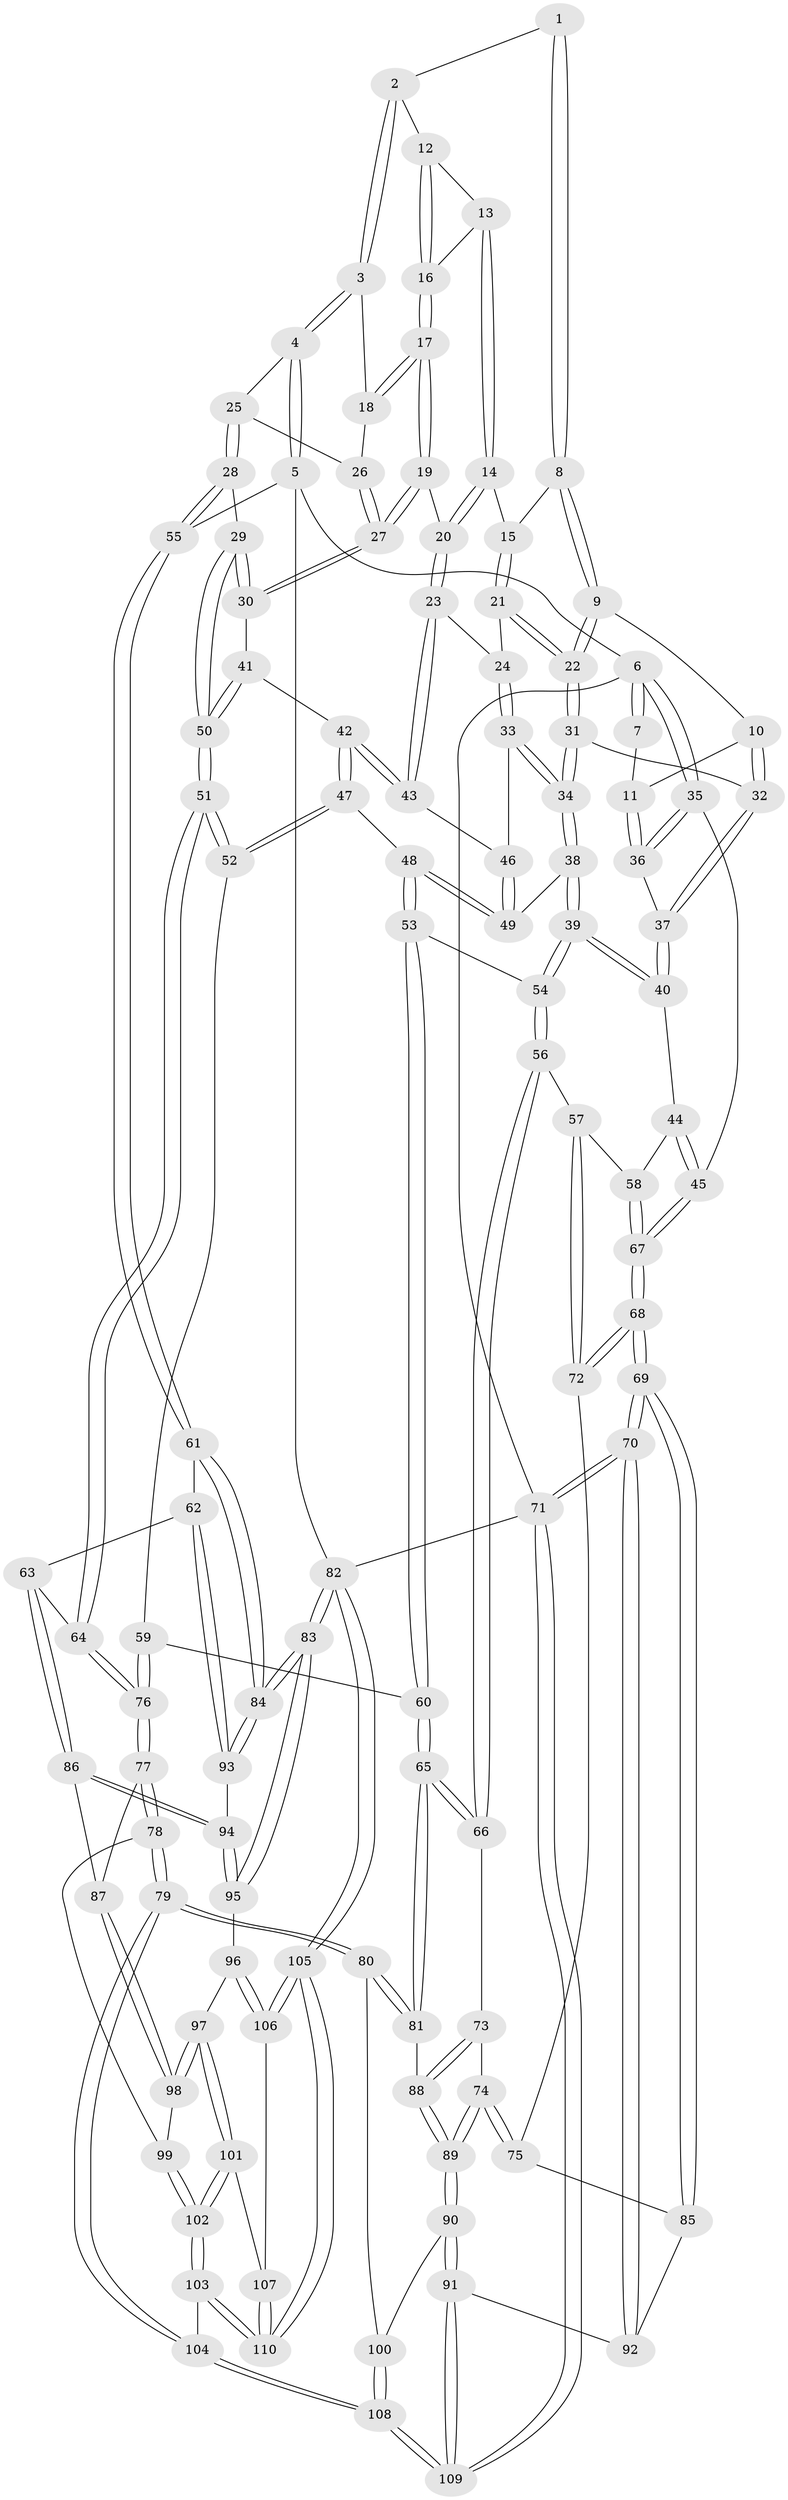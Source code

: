 // coarse degree distribution, {3: 0.20454545454545456, 2: 0.06818181818181818, 6: 0.09090909090909091, 4: 0.18181818181818182, 5: 0.4090909090909091, 8: 0.022727272727272728, 7: 0.022727272727272728}
// Generated by graph-tools (version 1.1) at 2025/05/03/04/25 22:05:03]
// undirected, 110 vertices, 272 edges
graph export_dot {
graph [start="1"]
  node [color=gray90,style=filled];
  1 [pos="+0.278807112663109+0"];
  2 [pos="+0.4436084315320575+0"];
  3 [pos="+0.8966442968892651+0"];
  4 [pos="+1+0"];
  5 [pos="+1+0"];
  6 [pos="+0+0"];
  7 [pos="+0.19571929788262762+0"];
  8 [pos="+0.2862715316379457+0"];
  9 [pos="+0.2502280560550212+0.12860245710544865"];
  10 [pos="+0.11304415993675432+0.12810445005699914"];
  11 [pos="+0.08608201870228238+0.1265205304286459"];
  12 [pos="+0.4531957527990379+0"];
  13 [pos="+0.4091824088597323+0.08509477451261041"];
  14 [pos="+0.3932686273523405+0.11570330668094926"];
  15 [pos="+0.37489328608622535+0.12045312116670423"];
  16 [pos="+0.5152726690437822+0.09720111857305543"];
  17 [pos="+0.5551076377550714+0.1650692371285175"];
  18 [pos="+0.7543757451611008+0"];
  19 [pos="+0.5447075255901834+0.19596316176132816"];
  20 [pos="+0.5364242719604875+0.20342374348157957"];
  21 [pos="+0.3220964672021118+0.17008212270420872"];
  22 [pos="+0.2996112203090963+0.17986934238619304"];
  23 [pos="+0.514692674784005+0.2457888967498301"];
  24 [pos="+0.39985447273822694+0.20737115595927078"];
  25 [pos="+0.7900521610752277+0.18732631016384832"];
  26 [pos="+0.7353822291322764+0.15730622378708004"];
  27 [pos="+0.7190870281959985+0.2561449065345828"];
  28 [pos="+0.8863000953824424+0.36501249146337394"];
  29 [pos="+0.8498135542137181+0.36939991446795295"];
  30 [pos="+0.7531115489557461+0.3056858610014946"];
  31 [pos="+0.29103052696713944+0.2241211679351276"];
  32 [pos="+0.24044890640872343+0.23150828197200635"];
  33 [pos="+0.321824510364828+0.32237879253572155"];
  34 [pos="+0.31923745097188516+0.3225684217678208"];
  35 [pos="+0+0.20432905283534958"];
  36 [pos="+0.05223390236657081+0.1574336157306182"];
  37 [pos="+0.13036075894852805+0.2622059717847155"];
  38 [pos="+0.2737597678728159+0.38408464360094774"];
  39 [pos="+0.241013633756649+0.4136889311387448"];
  40 [pos="+0.15736476704314672+0.38710765932902047"];
  41 [pos="+0.6086400158665045+0.3510305609977041"];
  42 [pos="+0.5199628940516994+0.3299540990991853"];
  43 [pos="+0.5025209960061081+0.293852016643449"];
  44 [pos="+0.12949185722934334+0.398988941498116"];
  45 [pos="+0+0.30629457508297725"];
  46 [pos="+0.3845956199171627+0.31984563119385406"];
  47 [pos="+0.5110645634170908+0.44676170616034644"];
  48 [pos="+0.4561675227310547+0.4744457548875364"];
  49 [pos="+0.419886334964986+0.44233655259152793"];
  50 [pos="+0.697363832257475+0.5172707212865093"];
  51 [pos="+0.6735998468137503+0.5537327269013504"];
  52 [pos="+0.6302955194661025+0.5413565118315096"];
  53 [pos="+0.423256005424344+0.5162737641264151"];
  54 [pos="+0.259546316709206+0.4833100519849178"];
  55 [pos="+1+0.34242028940661573"];
  56 [pos="+0.24099546975823588+0.5693176333438145"];
  57 [pos="+0.07517169919981641+0.5664373622914295"];
  58 [pos="+0.05228274369932149+0.5363638770484761"];
  59 [pos="+0.47028948322100367+0.6157625666167579"];
  60 [pos="+0.42985137291659875+0.600139183693523"];
  61 [pos="+1+0.557560481274047"];
  62 [pos="+0.9428645695573803+0.6650456706421464"];
  63 [pos="+0.6914870652676828+0.6014150964354702"];
  64 [pos="+0.679154663948448+0.5737959919401784"];
  65 [pos="+0.3507608199652246+0.6566108479555043"];
  66 [pos="+0.25282772017043226+0.6087394511626784"];
  67 [pos="+0+0.5003537062652257"];
  68 [pos="+0+0.6476785000847722"];
  69 [pos="+0+0.7735821273236224"];
  70 [pos="+0+0.9881414199621702"];
  71 [pos="+0+1"];
  72 [pos="+0.07148401275176597+0.6588719262115468"];
  73 [pos="+0.21011849005108918+0.6679571244119932"];
  74 [pos="+0.16601912312114275+0.6887218670457105"];
  75 [pos="+0.07438030439162364+0.6642623546514871"];
  76 [pos="+0.5060519865869011+0.689351538401954"];
  77 [pos="+0.5127596842507215+0.7824154227223358"];
  78 [pos="+0.4743922698261171+0.8302410851574697"];
  79 [pos="+0.42258782827762004+0.8561118941431108"];
  80 [pos="+0.3970844635841389+0.845578983783003"];
  81 [pos="+0.38320265486744204+0.8176633660159099"];
  82 [pos="+1+1"];
  83 [pos="+1+1"];
  84 [pos="+1+1"];
  85 [pos="+0.06393441252572916+0.6946477087070521"];
  86 [pos="+0.6774238384596604+0.7113719969772085"];
  87 [pos="+0.6596616968734175+0.727930510342003"];
  88 [pos="+0.24233149382188773+0.7452080399922537"];
  89 [pos="+0.1327493382678923+0.8647223863017555"];
  90 [pos="+0.13241337185046356+0.8655382834122041"];
  91 [pos="+0.12859860977992688+0.8670868084264263"];
  92 [pos="+0.03786215829858149+0.859767744487512"];
  93 [pos="+0.8589979823257535+0.8090382545754791"];
  94 [pos="+0.8344478874947483+0.8295536152776533"];
  95 [pos="+0.8291870275615923+0.848858212880064"];
  96 [pos="+0.8254893219262492+0.8539283949485035"];
  97 [pos="+0.7338418848729026+0.9000371092797107"];
  98 [pos="+0.6652308840309344+0.8810865624184303"];
  99 [pos="+0.6253168066614737+0.8967117593895915"];
  100 [pos="+0.278576304335+0.8900504445892399"];
  101 [pos="+0.7298740856508976+0.9221057786104965"];
  102 [pos="+0.5975377308994569+1"];
  103 [pos="+0.5903608132987327+1"];
  104 [pos="+0.4973208259095628+1"];
  105 [pos="+1+1"];
  106 [pos="+0.8309630334870717+0.9299532987611504"];
  107 [pos="+0.7822897415491514+1"];
  108 [pos="+0.21374455473922702+1"];
  109 [pos="+0.2039254957691444+1"];
  110 [pos="+0.7344192386256637+1"];
  1 -- 2;
  1 -- 8;
  1 -- 8;
  2 -- 3;
  2 -- 3;
  2 -- 12;
  3 -- 4;
  3 -- 4;
  3 -- 18;
  4 -- 5;
  4 -- 5;
  4 -- 25;
  5 -- 6;
  5 -- 55;
  5 -- 82;
  6 -- 7;
  6 -- 7;
  6 -- 35;
  6 -- 35;
  6 -- 71;
  7 -- 11;
  8 -- 9;
  8 -- 9;
  8 -- 15;
  9 -- 10;
  9 -- 22;
  9 -- 22;
  10 -- 11;
  10 -- 32;
  10 -- 32;
  11 -- 36;
  11 -- 36;
  12 -- 13;
  12 -- 16;
  12 -- 16;
  13 -- 14;
  13 -- 14;
  13 -- 16;
  14 -- 15;
  14 -- 20;
  14 -- 20;
  15 -- 21;
  15 -- 21;
  16 -- 17;
  16 -- 17;
  17 -- 18;
  17 -- 18;
  17 -- 19;
  17 -- 19;
  18 -- 26;
  19 -- 20;
  19 -- 27;
  19 -- 27;
  20 -- 23;
  20 -- 23;
  21 -- 22;
  21 -- 22;
  21 -- 24;
  22 -- 31;
  22 -- 31;
  23 -- 24;
  23 -- 43;
  23 -- 43;
  24 -- 33;
  24 -- 33;
  25 -- 26;
  25 -- 28;
  25 -- 28;
  26 -- 27;
  26 -- 27;
  27 -- 30;
  27 -- 30;
  28 -- 29;
  28 -- 55;
  28 -- 55;
  29 -- 30;
  29 -- 30;
  29 -- 50;
  29 -- 50;
  30 -- 41;
  31 -- 32;
  31 -- 34;
  31 -- 34;
  32 -- 37;
  32 -- 37;
  33 -- 34;
  33 -- 34;
  33 -- 46;
  34 -- 38;
  34 -- 38;
  35 -- 36;
  35 -- 36;
  35 -- 45;
  36 -- 37;
  37 -- 40;
  37 -- 40;
  38 -- 39;
  38 -- 39;
  38 -- 49;
  39 -- 40;
  39 -- 40;
  39 -- 54;
  39 -- 54;
  40 -- 44;
  41 -- 42;
  41 -- 50;
  41 -- 50;
  42 -- 43;
  42 -- 43;
  42 -- 47;
  42 -- 47;
  43 -- 46;
  44 -- 45;
  44 -- 45;
  44 -- 58;
  45 -- 67;
  45 -- 67;
  46 -- 49;
  46 -- 49;
  47 -- 48;
  47 -- 52;
  47 -- 52;
  48 -- 49;
  48 -- 49;
  48 -- 53;
  48 -- 53;
  50 -- 51;
  50 -- 51;
  51 -- 52;
  51 -- 52;
  51 -- 64;
  51 -- 64;
  52 -- 59;
  53 -- 54;
  53 -- 60;
  53 -- 60;
  54 -- 56;
  54 -- 56;
  55 -- 61;
  55 -- 61;
  56 -- 57;
  56 -- 66;
  56 -- 66;
  57 -- 58;
  57 -- 72;
  57 -- 72;
  58 -- 67;
  58 -- 67;
  59 -- 60;
  59 -- 76;
  59 -- 76;
  60 -- 65;
  60 -- 65;
  61 -- 62;
  61 -- 84;
  61 -- 84;
  62 -- 63;
  62 -- 93;
  62 -- 93;
  63 -- 64;
  63 -- 86;
  63 -- 86;
  64 -- 76;
  64 -- 76;
  65 -- 66;
  65 -- 66;
  65 -- 81;
  65 -- 81;
  66 -- 73;
  67 -- 68;
  67 -- 68;
  68 -- 69;
  68 -- 69;
  68 -- 72;
  68 -- 72;
  69 -- 70;
  69 -- 70;
  69 -- 85;
  69 -- 85;
  70 -- 71;
  70 -- 71;
  70 -- 92;
  70 -- 92;
  71 -- 109;
  71 -- 109;
  71 -- 82;
  72 -- 75;
  73 -- 74;
  73 -- 88;
  73 -- 88;
  74 -- 75;
  74 -- 75;
  74 -- 89;
  74 -- 89;
  75 -- 85;
  76 -- 77;
  76 -- 77;
  77 -- 78;
  77 -- 78;
  77 -- 87;
  78 -- 79;
  78 -- 79;
  78 -- 99;
  79 -- 80;
  79 -- 80;
  79 -- 104;
  79 -- 104;
  80 -- 81;
  80 -- 81;
  80 -- 100;
  81 -- 88;
  82 -- 83;
  82 -- 83;
  82 -- 105;
  82 -- 105;
  83 -- 84;
  83 -- 84;
  83 -- 95;
  83 -- 95;
  84 -- 93;
  84 -- 93;
  85 -- 92;
  86 -- 87;
  86 -- 94;
  86 -- 94;
  87 -- 98;
  87 -- 98;
  88 -- 89;
  88 -- 89;
  89 -- 90;
  89 -- 90;
  90 -- 91;
  90 -- 91;
  90 -- 100;
  91 -- 92;
  91 -- 109;
  91 -- 109;
  93 -- 94;
  94 -- 95;
  94 -- 95;
  95 -- 96;
  96 -- 97;
  96 -- 106;
  96 -- 106;
  97 -- 98;
  97 -- 98;
  97 -- 101;
  97 -- 101;
  98 -- 99;
  99 -- 102;
  99 -- 102;
  100 -- 108;
  100 -- 108;
  101 -- 102;
  101 -- 102;
  101 -- 107;
  102 -- 103;
  102 -- 103;
  103 -- 104;
  103 -- 110;
  103 -- 110;
  104 -- 108;
  104 -- 108;
  105 -- 106;
  105 -- 106;
  105 -- 110;
  105 -- 110;
  106 -- 107;
  107 -- 110;
  107 -- 110;
  108 -- 109;
  108 -- 109;
}
